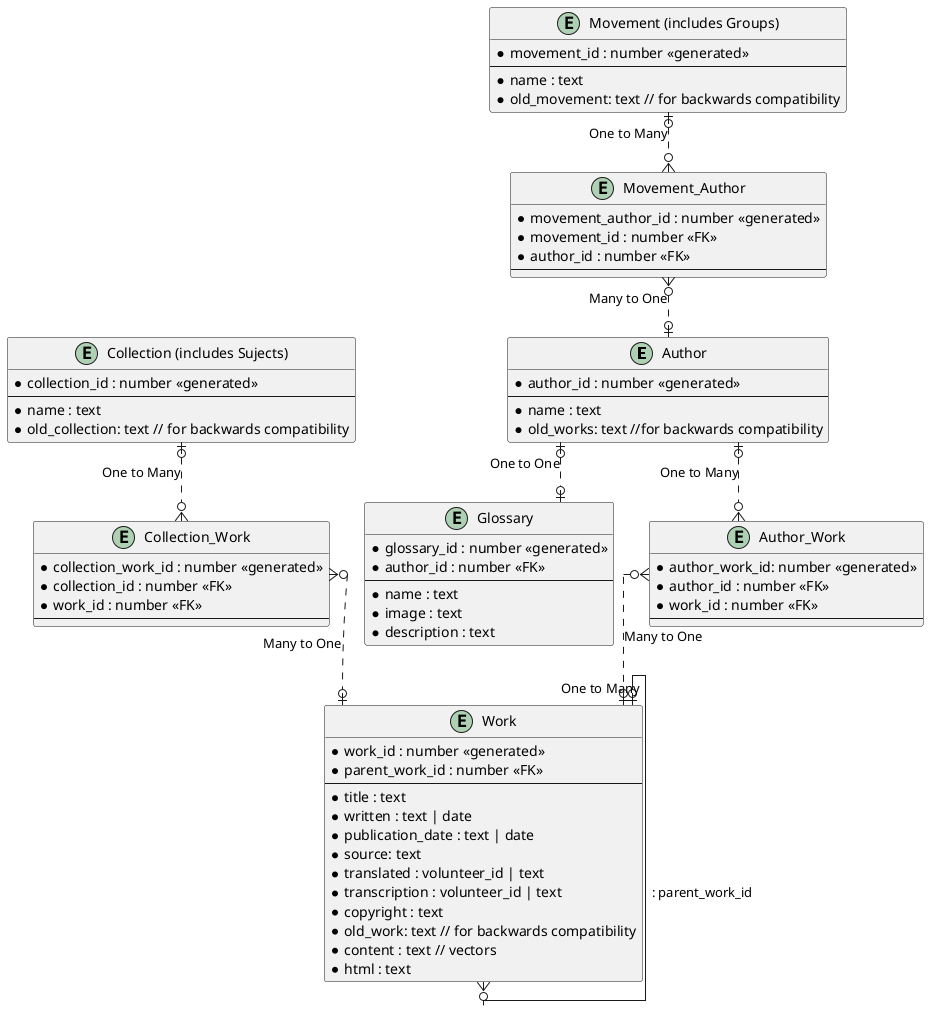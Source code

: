 'Author (Many to Many*)
'	Work (One to Many)
'
'Movement (Many to Many) -> This is a collection of Authors
'Colletion (Many to Many) -> This is a collection of Works 
@startuml Database

' hide the spot
' hide circle

' avoid problems with angled crows feet
skinparam linetype ortho

entity "Author" as Author {
  *author_id : number <<generated>>
  --
  *name : text
  '*shortname : text | text[]
  *old_works: text //for backwards compatibility
}

'Their is technically a difference between Author name and Glossary name
entity "Glossary" as Glossary {
  *glossary_id : number <<generated>>
  *author_id : number <<FK>>
  --
  *name : text
  '*shortname : text | text[]
  *image : text
  *description : text
}

entity "Work" as Work {
  *work_id : number <<generated>>
  *parent_work_id : number <<FK>>
  --
  *title : text
  *written : text | date
  *publication_date : text | date
  *source: text
  *translated : volunteer_id | text
  *transcription : volunteer_id | text
  *copyright : text
  *old_work: text // for backwards compatibility
  *content : text // vectors
  *html : text
}

entity "Author_Work" as Author_Work{
  *author_work_id: number <<generated>>
  *author_id : number <<FK>>
  *work_id : number <<FK>>
  --
}

entity "Movement (includes Groups)" as Movement {
  *movement_id : number <<generated>>
  --
  *name : text
  *old_movement: text // for backwards compatibility
}

entity "Collection (includes Sujects)" as Collection {
  *collection_id : number <<generated>>
  --
  *name : text
  *old_collection: text // for backwards compatibility
}

entity "Movement_Author" as Movement_Author {
  *movement_author_id : number <<generated>>
  *movement_id : number <<FK>>
  *author_id : number <<FK>>
  --
}

entity "Collection_Work" as Collection_Work {
  *collection_work_id : number <<generated>>
  *collection_id : number <<FK>>
  *work_id : number <<FK>>
  --
}

'Author ||..o{ Work : "Many to Many*"
Work |o--o{ Work : "One to Many" : parent_work_id

Author |o..o{ Author_Work : "One to Many"
Author_Work }o..o| Work: "Many to One"

Author |o..o| Glossary : "One to One"

'Movement ||--o{ Author : "Many to Many"
'Collection ||--o{ Work : "Many to Many"

Movement |o..o{ Movement_Author : "One to Many"
Collection |o..o{ Collection_Work : "One to Many"
Movement_Author }o..o| Author : "Many to One"
Collection_Work }o..o| Work : "Many to One"
@enduml
